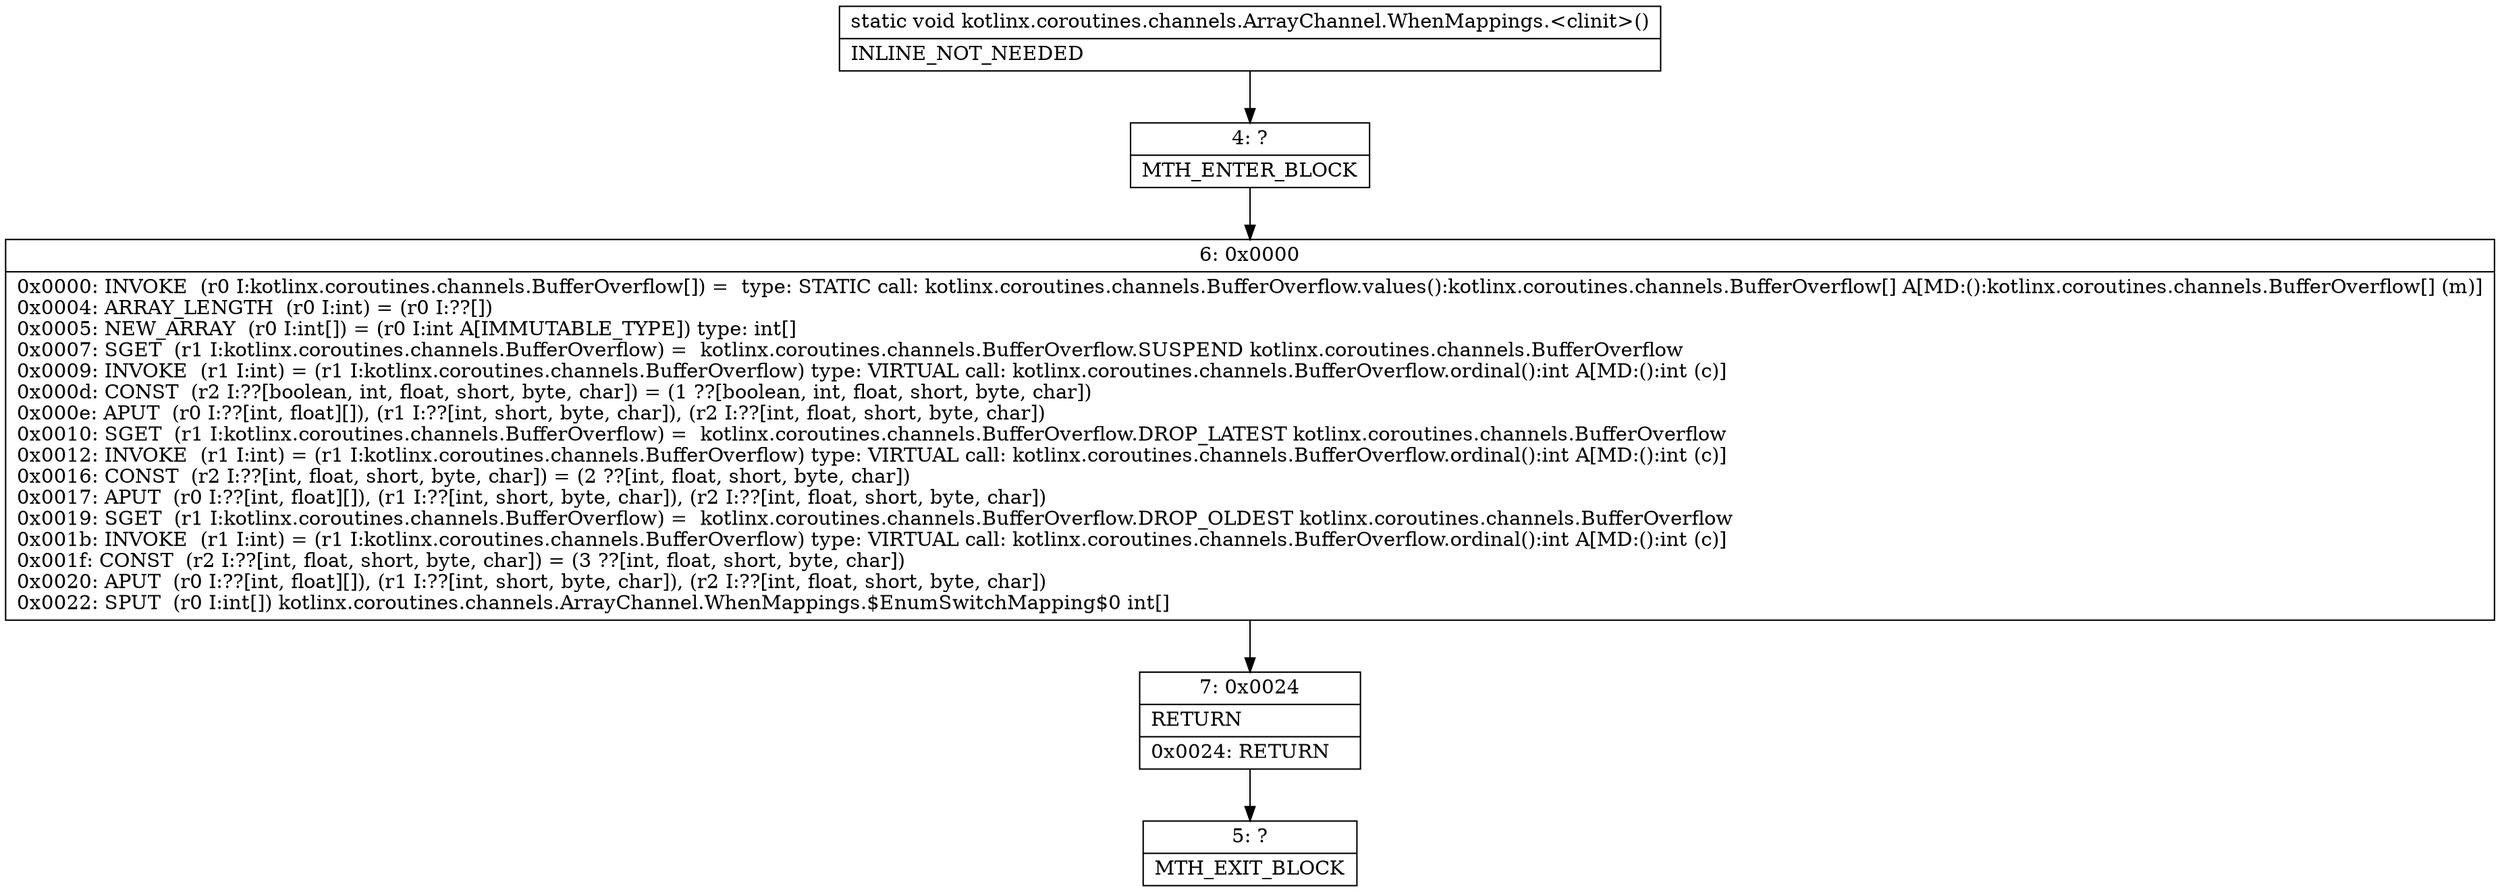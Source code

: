 digraph "CFG forkotlinx.coroutines.channels.ArrayChannel.WhenMappings.\<clinit\>()V" {
Node_4 [shape=record,label="{4\:\ ?|MTH_ENTER_BLOCK\l}"];
Node_6 [shape=record,label="{6\:\ 0x0000|0x0000: INVOKE  (r0 I:kotlinx.coroutines.channels.BufferOverflow[]) =  type: STATIC call: kotlinx.coroutines.channels.BufferOverflow.values():kotlinx.coroutines.channels.BufferOverflow[] A[MD:():kotlinx.coroutines.channels.BufferOverflow[] (m)]\l0x0004: ARRAY_LENGTH  (r0 I:int) = (r0 I:??[]) \l0x0005: NEW_ARRAY  (r0 I:int[]) = (r0 I:int A[IMMUTABLE_TYPE]) type: int[] \l0x0007: SGET  (r1 I:kotlinx.coroutines.channels.BufferOverflow) =  kotlinx.coroutines.channels.BufferOverflow.SUSPEND kotlinx.coroutines.channels.BufferOverflow \l0x0009: INVOKE  (r1 I:int) = (r1 I:kotlinx.coroutines.channels.BufferOverflow) type: VIRTUAL call: kotlinx.coroutines.channels.BufferOverflow.ordinal():int A[MD:():int (c)]\l0x000d: CONST  (r2 I:??[boolean, int, float, short, byte, char]) = (1 ??[boolean, int, float, short, byte, char]) \l0x000e: APUT  (r0 I:??[int, float][]), (r1 I:??[int, short, byte, char]), (r2 I:??[int, float, short, byte, char]) \l0x0010: SGET  (r1 I:kotlinx.coroutines.channels.BufferOverflow) =  kotlinx.coroutines.channels.BufferOverflow.DROP_LATEST kotlinx.coroutines.channels.BufferOverflow \l0x0012: INVOKE  (r1 I:int) = (r1 I:kotlinx.coroutines.channels.BufferOverflow) type: VIRTUAL call: kotlinx.coroutines.channels.BufferOverflow.ordinal():int A[MD:():int (c)]\l0x0016: CONST  (r2 I:??[int, float, short, byte, char]) = (2 ??[int, float, short, byte, char]) \l0x0017: APUT  (r0 I:??[int, float][]), (r1 I:??[int, short, byte, char]), (r2 I:??[int, float, short, byte, char]) \l0x0019: SGET  (r1 I:kotlinx.coroutines.channels.BufferOverflow) =  kotlinx.coroutines.channels.BufferOverflow.DROP_OLDEST kotlinx.coroutines.channels.BufferOverflow \l0x001b: INVOKE  (r1 I:int) = (r1 I:kotlinx.coroutines.channels.BufferOverflow) type: VIRTUAL call: kotlinx.coroutines.channels.BufferOverflow.ordinal():int A[MD:():int (c)]\l0x001f: CONST  (r2 I:??[int, float, short, byte, char]) = (3 ??[int, float, short, byte, char]) \l0x0020: APUT  (r0 I:??[int, float][]), (r1 I:??[int, short, byte, char]), (r2 I:??[int, float, short, byte, char]) \l0x0022: SPUT  (r0 I:int[]) kotlinx.coroutines.channels.ArrayChannel.WhenMappings.$EnumSwitchMapping$0 int[] \l}"];
Node_7 [shape=record,label="{7\:\ 0x0024|RETURN\l|0x0024: RETURN   \l}"];
Node_5 [shape=record,label="{5\:\ ?|MTH_EXIT_BLOCK\l}"];
MethodNode[shape=record,label="{static void kotlinx.coroutines.channels.ArrayChannel.WhenMappings.\<clinit\>()  | INLINE_NOT_NEEDED\l}"];
MethodNode -> Node_4;Node_4 -> Node_6;
Node_6 -> Node_7;
Node_7 -> Node_5;
}

